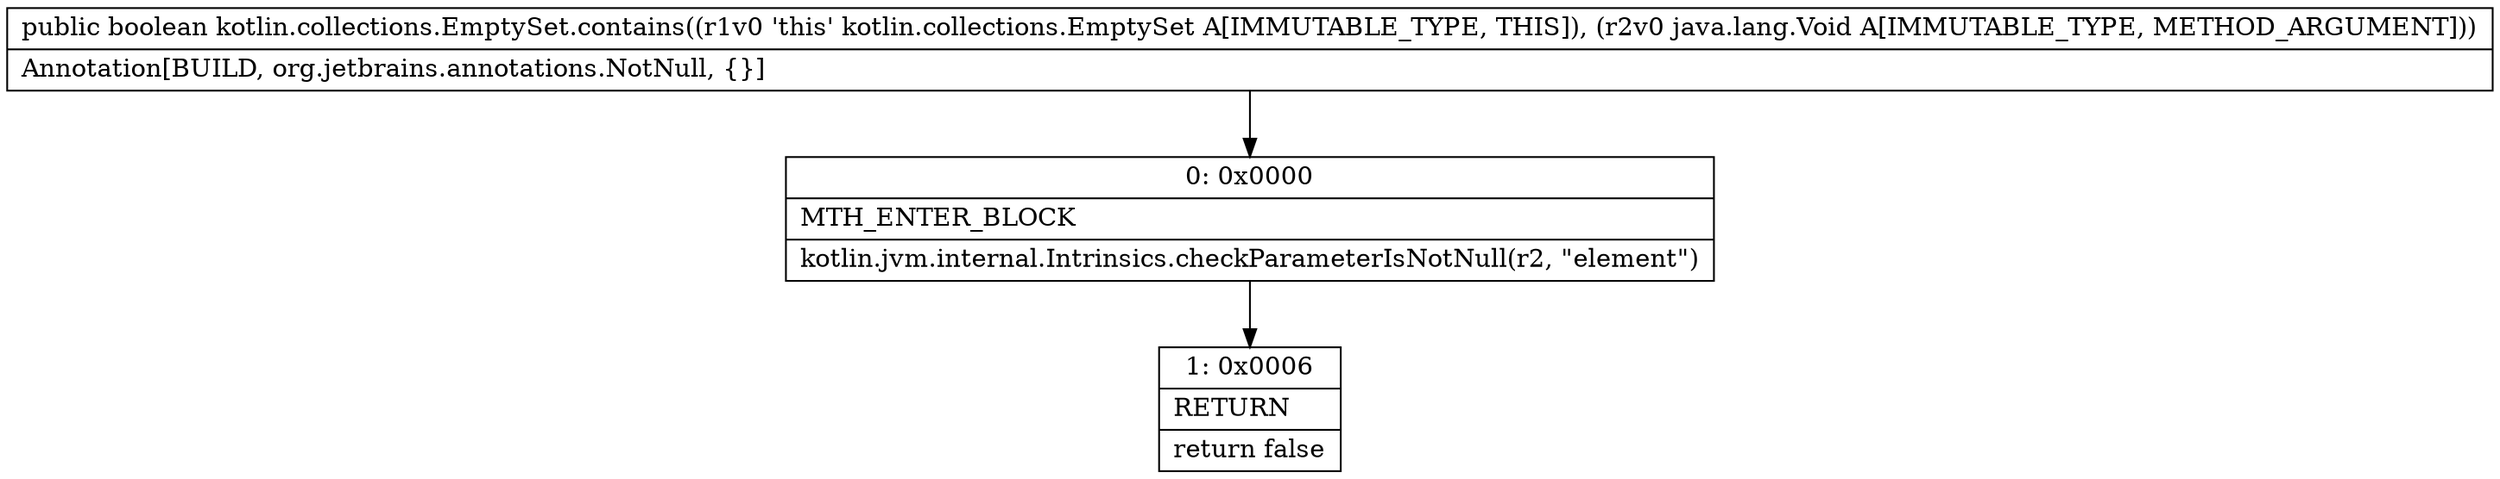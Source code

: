 digraph "CFG forkotlin.collections.EmptySet.contains(Ljava\/lang\/Void;)Z" {
Node_0 [shape=record,label="{0\:\ 0x0000|MTH_ENTER_BLOCK\l|kotlin.jvm.internal.Intrinsics.checkParameterIsNotNull(r2, \"element\")\l}"];
Node_1 [shape=record,label="{1\:\ 0x0006|RETURN\l|return false\l}"];
MethodNode[shape=record,label="{public boolean kotlin.collections.EmptySet.contains((r1v0 'this' kotlin.collections.EmptySet A[IMMUTABLE_TYPE, THIS]), (r2v0 java.lang.Void A[IMMUTABLE_TYPE, METHOD_ARGUMENT]))  | Annotation[BUILD, org.jetbrains.annotations.NotNull, \{\}]\l}"];
MethodNode -> Node_0;
Node_0 -> Node_1;
}


